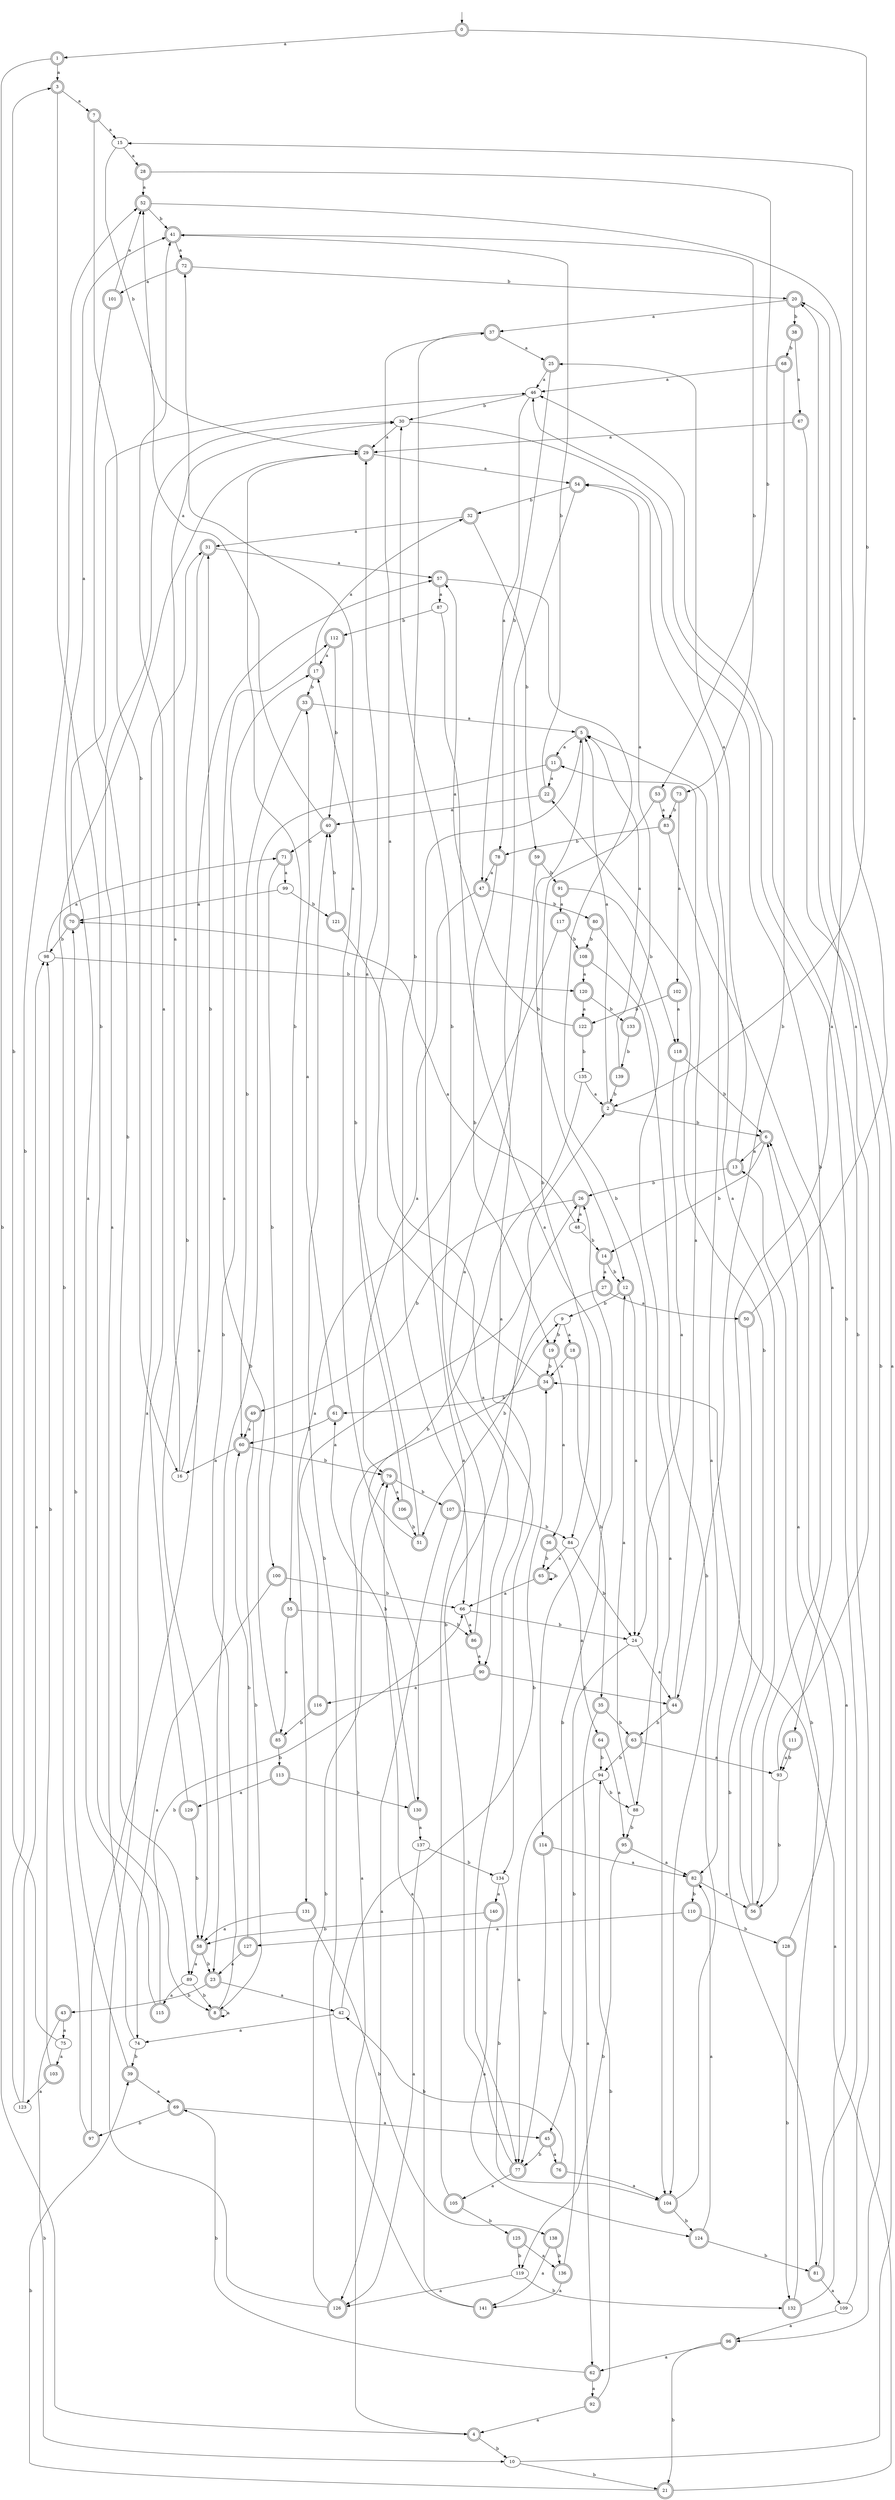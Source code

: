 digraph RandomDFA {
  __start0 [label="", shape=none];
  __start0 -> 0 [label=""];
  0 [shape=circle] [shape=doublecircle]
  0 -> 1 [label="a"]
  0 -> 2 [label="b"]
  1 [shape=doublecircle]
  1 -> 3 [label="a"]
  1 -> 4 [label="b"]
  2 [shape=doublecircle]
  2 -> 5 [label="a"]
  2 -> 6 [label="b"]
  3 [shape=doublecircle]
  3 -> 7 [label="a"]
  3 -> 8 [label="b"]
  4 [shape=doublecircle]
  4 -> 9 [label="a"]
  4 -> 10 [label="b"]
  5 [shape=doublecircle]
  5 -> 11 [label="a"]
  5 -> 12 [label="b"]
  6 [shape=doublecircle]
  6 -> 13 [label="a"]
  6 -> 14 [label="b"]
  7 [shape=doublecircle]
  7 -> 15 [label="a"]
  7 -> 16 [label="b"]
  8 [shape=doublecircle]
  8 -> 8 [label="a"]
  8 -> 17 [label="b"]
  9
  9 -> 18 [label="a"]
  9 -> 19 [label="b"]
  10
  10 -> 20 [label="a"]
  10 -> 21 [label="b"]
  11 [shape=doublecircle]
  11 -> 22 [label="a"]
  11 -> 23 [label="b"]
  12 [shape=doublecircle]
  12 -> 24 [label="a"]
  12 -> 9 [label="b"]
  13 [shape=doublecircle]
  13 -> 25 [label="a"]
  13 -> 26 [label="b"]
  14 [shape=doublecircle]
  14 -> 27 [label="a"]
  14 -> 12 [label="b"]
  15
  15 -> 28 [label="a"]
  15 -> 29 [label="b"]
  16
  16 -> 30 [label="a"]
  16 -> 31 [label="b"]
  17 [shape=doublecircle]
  17 -> 32 [label="a"]
  17 -> 33 [label="b"]
  18 [shape=doublecircle]
  18 -> 34 [label="a"]
  18 -> 35 [label="b"]
  19 [shape=doublecircle]
  19 -> 36 [label="a"]
  19 -> 34 [label="b"]
  20 [shape=doublecircle]
  20 -> 37 [label="a"]
  20 -> 38 [label="b"]
  21 [shape=doublecircle]
  21 -> 34 [label="a"]
  21 -> 39 [label="b"]
  22 [shape=doublecircle]
  22 -> 40 [label="a"]
  22 -> 41 [label="b"]
  23 [shape=doublecircle]
  23 -> 42 [label="a"]
  23 -> 43 [label="b"]
  24
  24 -> 44 [label="a"]
  24 -> 45 [label="b"]
  25 [shape=doublecircle]
  25 -> 46 [label="a"]
  25 -> 47 [label="b"]
  26 [shape=doublecircle]
  26 -> 48 [label="a"]
  26 -> 49 [label="b"]
  27 [shape=doublecircle]
  27 -> 50 [label="a"]
  27 -> 51 [label="b"]
  28 [shape=doublecircle]
  28 -> 52 [label="a"]
  28 -> 53 [label="b"]
  29 [shape=doublecircle]
  29 -> 54 [label="a"]
  29 -> 55 [label="b"]
  30
  30 -> 29 [label="a"]
  30 -> 56 [label="b"]
  31 [shape=doublecircle]
  31 -> 57 [label="a"]
  31 -> 58 [label="b"]
  32 [shape=doublecircle]
  32 -> 31 [label="a"]
  32 -> 59 [label="b"]
  33 [shape=doublecircle]
  33 -> 5 [label="a"]
  33 -> 60 [label="b"]
  34 [shape=doublecircle]
  34 -> 37 [label="a"]
  34 -> 61 [label="b"]
  35 [shape=doublecircle]
  35 -> 62 [label="a"]
  35 -> 63 [label="b"]
  36 [shape=doublecircle]
  36 -> 64 [label="a"]
  36 -> 65 [label="b"]
  37 [shape=doublecircle]
  37 -> 25 [label="a"]
  37 -> 66 [label="b"]
  38 [shape=doublecircle]
  38 -> 67 [label="a"]
  38 -> 68 [label="b"]
  39 [shape=doublecircle]
  39 -> 69 [label="a"]
  39 -> 70 [label="b"]
  40 [shape=doublecircle]
  40 -> 52 [label="a"]
  40 -> 71 [label="b"]
  41 [shape=doublecircle]
  41 -> 72 [label="a"]
  41 -> 73 [label="b"]
  42
  42 -> 74 [label="a"]
  42 -> 34 [label="b"]
  43 [shape=doublecircle]
  43 -> 75 [label="a"]
  43 -> 10 [label="b"]
  44 [shape=doublecircle]
  44 -> 11 [label="a"]
  44 -> 63 [label="b"]
  45 [shape=doublecircle]
  45 -> 76 [label="a"]
  45 -> 77 [label="b"]
  46
  46 -> 78 [label="a"]
  46 -> 30 [label="b"]
  47 [shape=doublecircle]
  47 -> 79 [label="a"]
  47 -> 80 [label="b"]
  48
  48 -> 70 [label="a"]
  48 -> 14 [label="b"]
  49 [shape=doublecircle]
  49 -> 60 [label="a"]
  49 -> 8 [label="b"]
  50 [shape=doublecircle]
  50 -> 15 [label="a"]
  50 -> 81 [label="b"]
  51 [shape=doublecircle]
  51 -> 72 [label="a"]
  51 -> 17 [label="b"]
  52 [shape=doublecircle]
  52 -> 82 [label="a"]
  52 -> 41 [label="b"]
  53 [shape=doublecircle]
  53 -> 83 [label="a"]
  53 -> 84 [label="b"]
  54 [shape=doublecircle]
  54 -> 77 [label="a"]
  54 -> 32 [label="b"]
  55 [shape=doublecircle]
  55 -> 85 [label="a"]
  55 -> 86 [label="b"]
  56 [shape=doublecircle]
  56 -> 54 [label="a"]
  56 -> 22 [label="b"]
  57 [shape=doublecircle]
  57 -> 87 [label="a"]
  57 -> 88 [label="b"]
  58 [shape=doublecircle]
  58 -> 89 [label="a"]
  58 -> 23 [label="b"]
  59 [shape=doublecircle]
  59 -> 90 [label="a"]
  59 -> 91 [label="b"]
  60 [shape=doublecircle]
  60 -> 16 [label="a"]
  60 -> 79 [label="b"]
  61 [shape=doublecircle]
  61 -> 33 [label="a"]
  61 -> 60 [label="b"]
  62 [shape=doublecircle]
  62 -> 92 [label="a"]
  62 -> 69 [label="b"]
  63 [shape=doublecircle]
  63 -> 93 [label="a"]
  63 -> 94 [label="b"]
  64 [shape=doublecircle]
  64 -> 95 [label="a"]
  64 -> 94 [label="b"]
  65 [shape=doublecircle]
  65 -> 66 [label="a"]
  65 -> 65 [label="b"]
  66
  66 -> 86 [label="a"]
  66 -> 24 [label="b"]
  67 [shape=doublecircle]
  67 -> 29 [label="a"]
  67 -> 96 [label="b"]
  68 [shape=doublecircle]
  68 -> 46 [label="a"]
  68 -> 44 [label="b"]
  69 [shape=doublecircle]
  69 -> 45 [label="a"]
  69 -> 97 [label="b"]
  70 [shape=doublecircle]
  70 -> 41 [label="a"]
  70 -> 98 [label="b"]
  71 [shape=doublecircle]
  71 -> 99 [label="a"]
  71 -> 100 [label="b"]
  72 [shape=doublecircle]
  72 -> 101 [label="a"]
  72 -> 20 [label="b"]
  73 [shape=doublecircle]
  73 -> 102 [label="a"]
  73 -> 83 [label="b"]
  74
  74 -> 30 [label="a"]
  74 -> 39 [label="b"]
  75
  75 -> 103 [label="a"]
  75 -> 3 [label="b"]
  76 [shape=doublecircle]
  76 -> 104 [label="a"]
  76 -> 42 [label="b"]
  77 [shape=doublecircle]
  77 -> 105 [label="a"]
  77 -> 2 [label="b"]
  78 [shape=doublecircle]
  78 -> 47 [label="a"]
  78 -> 19 [label="b"]
  79 [shape=doublecircle]
  79 -> 106 [label="a"]
  79 -> 107 [label="b"]
  80 [shape=doublecircle]
  80 -> 104 [label="a"]
  80 -> 108 [label="b"]
  81 [shape=doublecircle]
  81 -> 109 [label="a"]
  81 -> 46 [label="b"]
  82 [shape=doublecircle]
  82 -> 56 [label="a"]
  82 -> 110 [label="b"]
  83 [shape=doublecircle]
  83 -> 111 [label="a"]
  83 -> 78 [label="b"]
  84
  84 -> 65 [label="a"]
  84 -> 24 [label="b"]
  85 [shape=doublecircle]
  85 -> 112 [label="a"]
  85 -> 113 [label="b"]
  86 [shape=doublecircle]
  86 -> 90 [label="a"]
  86 -> 30 [label="b"]
  87
  87 -> 114 [label="a"]
  87 -> 112 [label="b"]
  88
  88 -> 12 [label="a"]
  88 -> 95 [label="b"]
  89
  89 -> 115 [label="a"]
  89 -> 8 [label="b"]
  90 [shape=doublecircle]
  90 -> 116 [label="a"]
  90 -> 44 [label="b"]
  91 [shape=doublecircle]
  91 -> 117 [label="a"]
  91 -> 118 [label="b"]
  92 [shape=doublecircle]
  92 -> 4 [label="a"]
  92 -> 94 [label="b"]
  93
  93 -> 20 [label="a"]
  93 -> 56 [label="b"]
  94
  94 -> 77 [label="a"]
  94 -> 88 [label="b"]
  95 [shape=doublecircle]
  95 -> 82 [label="a"]
  95 -> 119 [label="b"]
  96 [shape=doublecircle]
  96 -> 62 [label="a"]
  96 -> 21 [label="b"]
  97 [shape=doublecircle]
  97 -> 57 [label="a"]
  97 -> 29 [label="b"]
  98
  98 -> 71 [label="a"]
  98 -> 120 [label="b"]
  99
  99 -> 70 [label="a"]
  99 -> 121 [label="b"]
  100 [shape=doublecircle]
  100 -> 74 [label="a"]
  100 -> 66 [label="b"]
  101 [shape=doublecircle]
  101 -> 52 [label="a"]
  101 -> 89 [label="b"]
  102 [shape=doublecircle]
  102 -> 118 [label="a"]
  102 -> 122 [label="b"]
  103 [shape=doublecircle]
  103 -> 123 [label="a"]
  103 -> 98 [label="b"]
  104 [shape=doublecircle]
  104 -> 5 [label="a"]
  104 -> 124 [label="b"]
  105 [shape=doublecircle]
  105 -> 5 [label="a"]
  105 -> 125 [label="b"]
  106 [shape=doublecircle]
  106 -> 29 [label="a"]
  106 -> 51 [label="b"]
  107 [shape=doublecircle]
  107 -> 126 [label="a"]
  107 -> 84 [label="b"]
  108 [shape=doublecircle]
  108 -> 120 [label="a"]
  108 -> 104 [label="b"]
  109
  109 -> 96 [label="a"]
  109 -> 46 [label="b"]
  110 [shape=doublecircle]
  110 -> 127 [label="a"]
  110 -> 128 [label="b"]
  111 [shape=doublecircle]
  111 -> 93 [label="a"]
  111 -> 93 [label="b"]
  112 [shape=doublecircle]
  112 -> 17 [label="a"]
  112 -> 40 [label="b"]
  113 [shape=doublecircle]
  113 -> 129 [label="a"]
  113 -> 130 [label="b"]
  114 [shape=doublecircle]
  114 -> 82 [label="a"]
  114 -> 77 [label="b"]
  115 [shape=doublecircle]
  115 -> 46 [label="a"]
  115 -> 66 [label="b"]
  116 [shape=doublecircle]
  116 -> 26 [label="a"]
  116 -> 85 [label="b"]
  117 [shape=doublecircle]
  117 -> 131 [label="a"]
  117 -> 108 [label="b"]
  118 [shape=doublecircle]
  118 -> 24 [label="a"]
  118 -> 6 [label="b"]
  119
  119 -> 126 [label="a"]
  119 -> 132 [label="b"]
  120 [shape=doublecircle]
  120 -> 122 [label="a"]
  120 -> 133 [label="b"]
  121 [shape=doublecircle]
  121 -> 134 [label="a"]
  121 -> 40 [label="b"]
  122 [shape=doublecircle]
  122 -> 57 [label="a"]
  122 -> 135 [label="b"]
  123
  123 -> 98 [label="a"]
  123 -> 52 [label="b"]
  124 [shape=doublecircle]
  124 -> 82 [label="a"]
  124 -> 81 [label="b"]
  125 [shape=doublecircle]
  125 -> 136 [label="a"]
  125 -> 119 [label="b"]
  126 [shape=doublecircle]
  126 -> 31 [label="a"]
  126 -> 79 [label="b"]
  127 [shape=doublecircle]
  127 -> 23 [label="a"]
  127 -> 60 [label="b"]
  128 [shape=doublecircle]
  128 -> 6 [label="a"]
  128 -> 132 [label="b"]
  129 [shape=doublecircle]
  129 -> 41 [label="a"]
  129 -> 58 [label="b"]
  130 [shape=doublecircle]
  130 -> 137 [label="a"]
  130 -> 61 [label="b"]
  131 [shape=doublecircle]
  131 -> 58 [label="a"]
  131 -> 138 [label="b"]
  132 [shape=doublecircle]
  132 -> 6 [label="a"]
  132 -> 13 [label="b"]
  133 [shape=doublecircle]
  133 -> 54 [label="a"]
  133 -> 139 [label="b"]
  134
  134 -> 140 [label="a"]
  134 -> 104 [label="b"]
  135
  135 -> 2 [label="a"]
  135 -> 130 [label="b"]
  136 [shape=doublecircle]
  136 -> 141 [label="a"]
  136 -> 26 [label="b"]
  137
  137 -> 126 [label="a"]
  137 -> 134 [label="b"]
  138 [shape=doublecircle]
  138 -> 141 [label="a"]
  138 -> 136 [label="b"]
  139 [shape=doublecircle]
  139 -> 5 [label="a"]
  139 -> 2 [label="b"]
  140 [shape=doublecircle]
  140 -> 124 [label="a"]
  140 -> 58 [label="b"]
  141 [shape=doublecircle]
  141 -> 79 [label="a"]
  141 -> 40 [label="b"]
}
